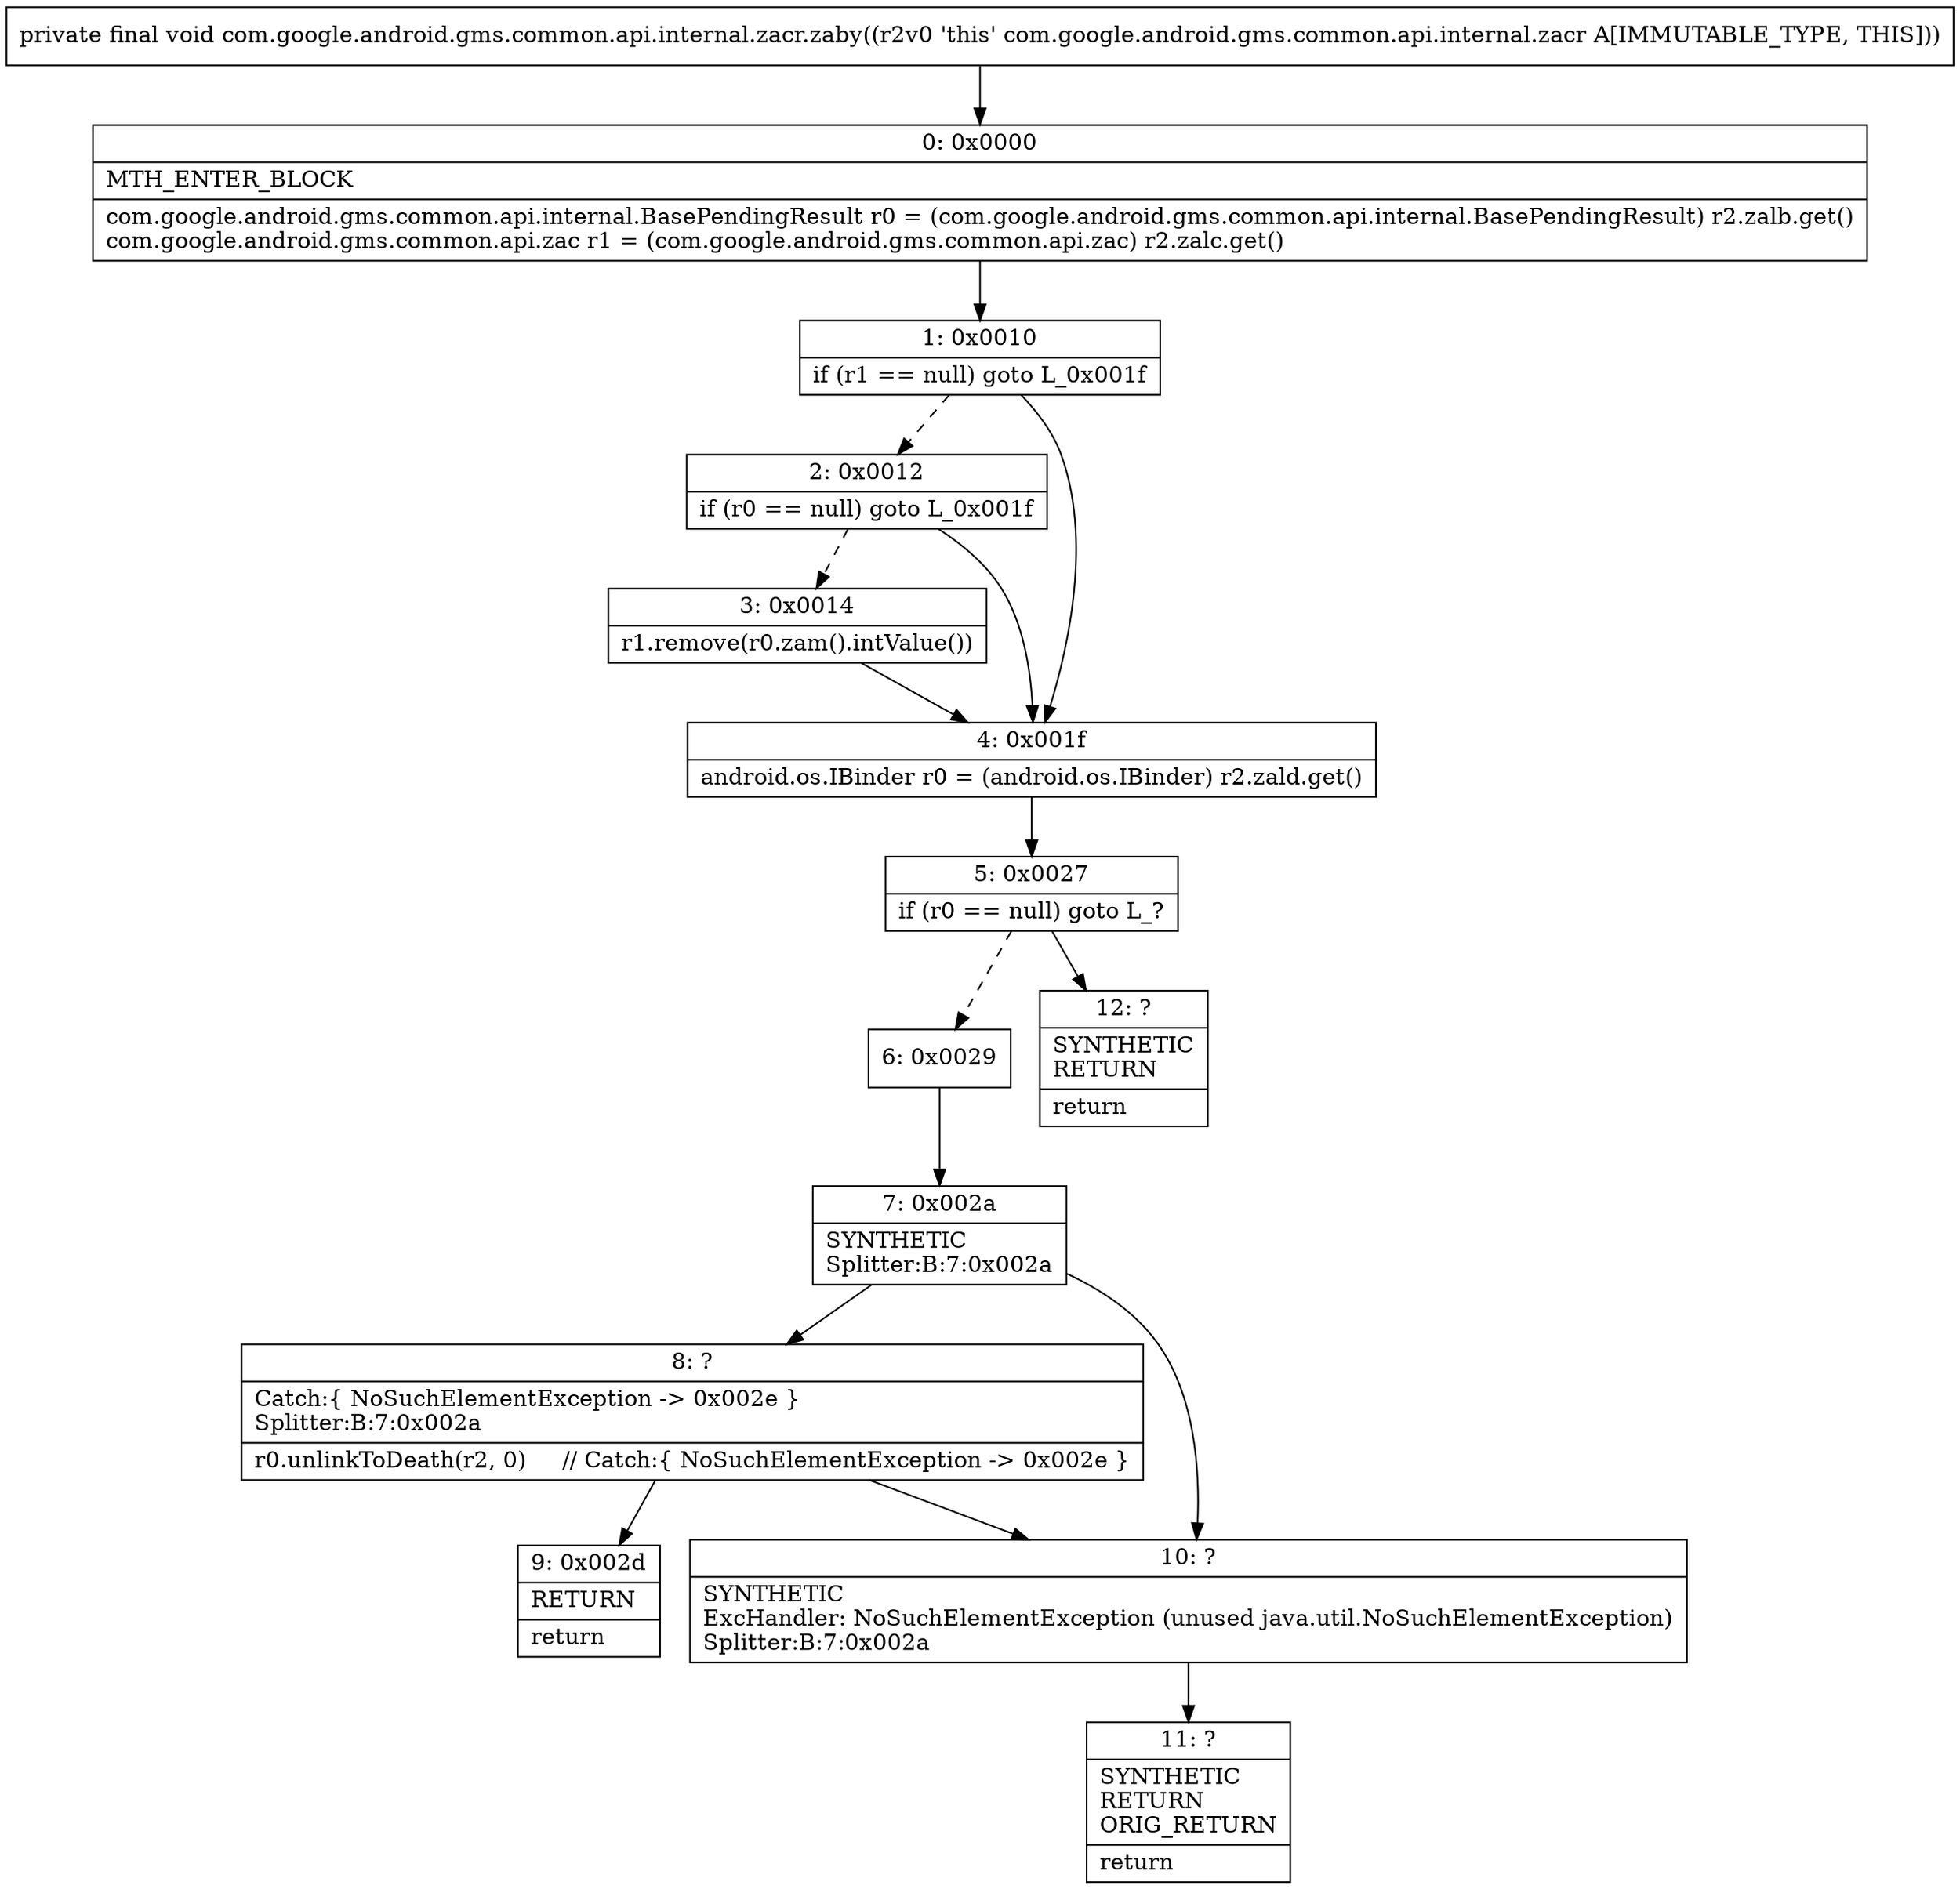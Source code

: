 digraph "CFG forcom.google.android.gms.common.api.internal.zacr.zaby()V" {
Node_0 [shape=record,label="{0\:\ 0x0000|MTH_ENTER_BLOCK\l|com.google.android.gms.common.api.internal.BasePendingResult r0 = (com.google.android.gms.common.api.internal.BasePendingResult) r2.zalb.get()\lcom.google.android.gms.common.api.zac r1 = (com.google.android.gms.common.api.zac) r2.zalc.get()\l}"];
Node_1 [shape=record,label="{1\:\ 0x0010|if (r1 == null) goto L_0x001f\l}"];
Node_2 [shape=record,label="{2\:\ 0x0012|if (r0 == null) goto L_0x001f\l}"];
Node_3 [shape=record,label="{3\:\ 0x0014|r1.remove(r0.zam().intValue())\l}"];
Node_4 [shape=record,label="{4\:\ 0x001f|android.os.IBinder r0 = (android.os.IBinder) r2.zald.get()\l}"];
Node_5 [shape=record,label="{5\:\ 0x0027|if (r0 == null) goto L_?\l}"];
Node_6 [shape=record,label="{6\:\ 0x0029}"];
Node_7 [shape=record,label="{7\:\ 0x002a|SYNTHETIC\lSplitter:B:7:0x002a\l}"];
Node_8 [shape=record,label="{8\:\ ?|Catch:\{ NoSuchElementException \-\> 0x002e \}\lSplitter:B:7:0x002a\l|r0.unlinkToDeath(r2, 0)     \/\/ Catch:\{ NoSuchElementException \-\> 0x002e \}\l}"];
Node_9 [shape=record,label="{9\:\ 0x002d|RETURN\l|return\l}"];
Node_10 [shape=record,label="{10\:\ ?|SYNTHETIC\lExcHandler: NoSuchElementException (unused java.util.NoSuchElementException)\lSplitter:B:7:0x002a\l}"];
Node_11 [shape=record,label="{11\:\ ?|SYNTHETIC\lRETURN\lORIG_RETURN\l|return\l}"];
Node_12 [shape=record,label="{12\:\ ?|SYNTHETIC\lRETURN\l|return\l}"];
MethodNode[shape=record,label="{private final void com.google.android.gms.common.api.internal.zacr.zaby((r2v0 'this' com.google.android.gms.common.api.internal.zacr A[IMMUTABLE_TYPE, THIS])) }"];
MethodNode -> Node_0;
Node_0 -> Node_1;
Node_1 -> Node_2[style=dashed];
Node_1 -> Node_4;
Node_2 -> Node_3[style=dashed];
Node_2 -> Node_4;
Node_3 -> Node_4;
Node_4 -> Node_5;
Node_5 -> Node_6[style=dashed];
Node_5 -> Node_12;
Node_6 -> Node_7;
Node_7 -> Node_8;
Node_7 -> Node_10;
Node_8 -> Node_9;
Node_8 -> Node_10;
Node_10 -> Node_11;
}

